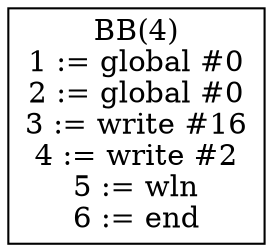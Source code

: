 digraph cfg {
BB4[shape = box, label = "BB(4)\n" + "1 := global #0\n" + "2 := global #0\n" + "3 := write #16\n" + "4 := write #2\n" + "5 := wln\n" + "6 := end\n"];
}
